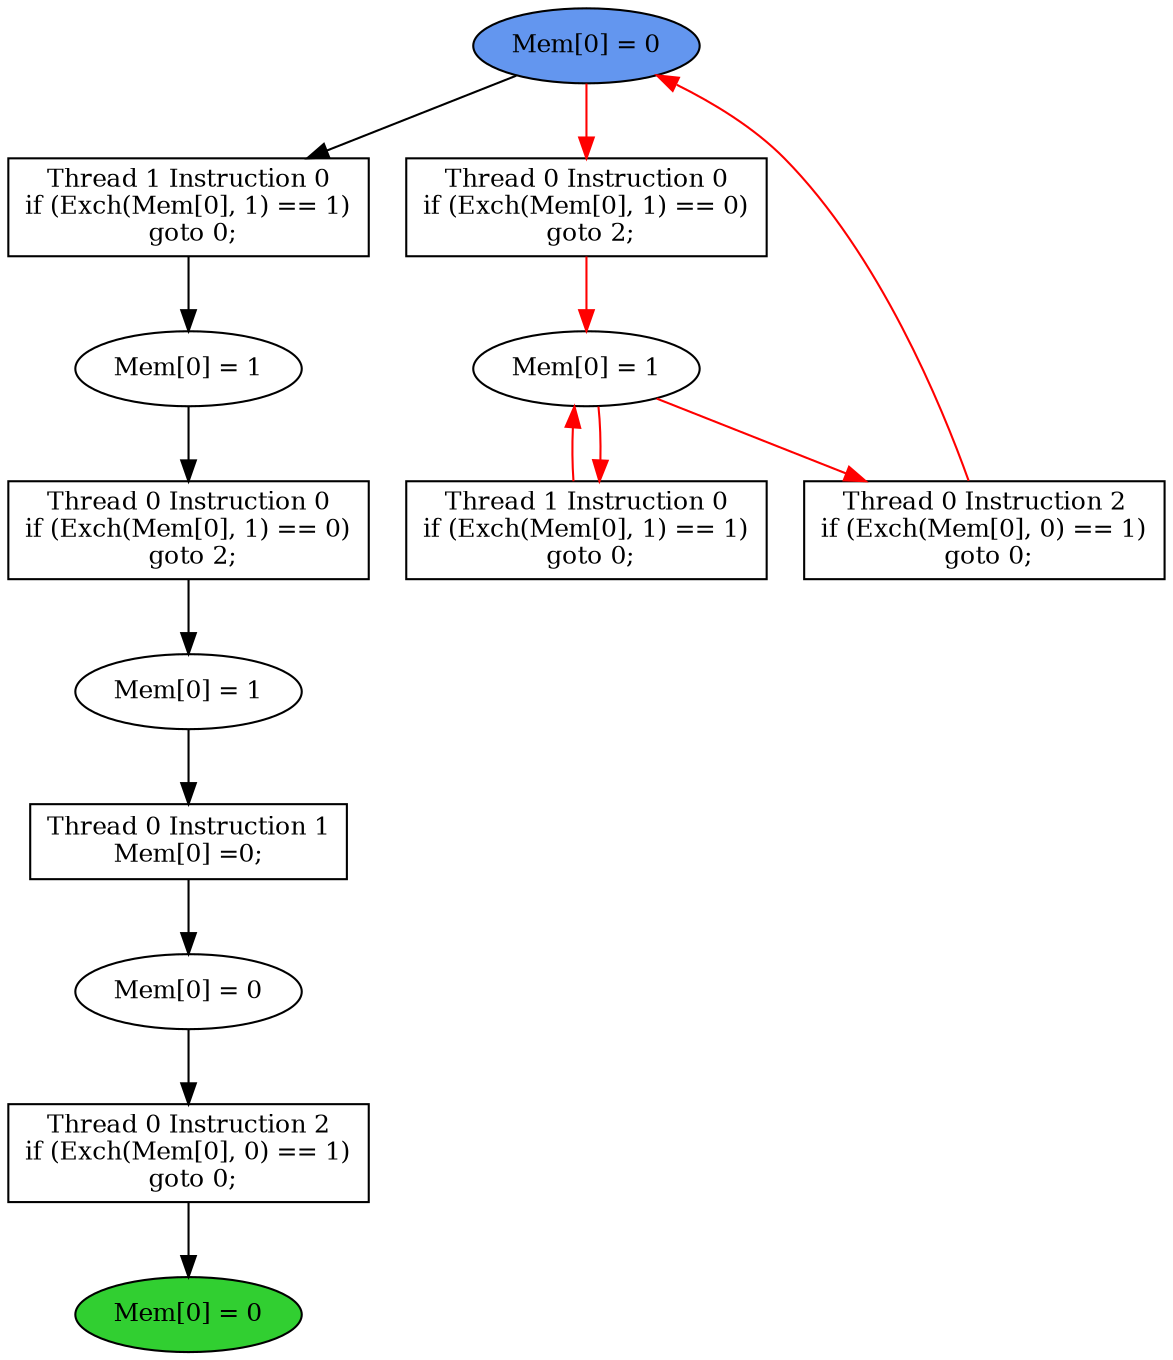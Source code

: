 digraph "graph" {
graph [fontsize=12]
node [fontsize=12]
edge [fontsize=12]
rankdir=TB;
"N12" -> "N11" [uuid = "<A0, S3>", color = "#000000", fontcolor = "#ffffff", style = "solid", label = "", dir = "forward", weight = "1"]
"N14" -> "N13" [uuid = "<A1, S2>", color = "#000000", fontcolor = "#ffffff", style = "solid", label = "", dir = "forward", weight = "1"]
"N23" -> "N22" [uuid = "<A2, S1>", color = "#ff0000", fontcolor = "#ffffff", style = "solid", label = "", dir = "forward", weight = "1"]
"N10" -> "N9" [uuid = "<A3, END>", color = "#000000", fontcolor = "#ffffff", style = "solid", label = "", dir = "forward", weight = "1"]
"N22" -> "N21" [uuid = "<A4, S1>", color = "#ff0000", fontcolor = "#ffffff", style = "solid", label = "", dir = "back", weight = "1"]
"N16" -> "N15" [uuid = "<A5, S0>", color = "#000000", fontcolor = "#ffffff", style = "solid", label = "", dir = "forward", weight = "1"]
"N24" -> "N20" [uuid = "<A6, START>", color = "#ff0000", fontcolor = "#ffffff", style = "solid", label = "", dir = "back", weight = "1"]
"N13" -> "N12" [uuid = "<A0, S2>", color = "#000000", fontcolor = "#ffffff", style = "solid", label = "", dir = "forward", weight = "1"]
"N15" -> "N14" [uuid = "<A1, S0>", color = "#000000", fontcolor = "#ffffff", style = "solid", label = "", dir = "forward", weight = "1"]
"N24" -> "N23" [uuid = "<A2, START>", color = "#ff0000", fontcolor = "#ffffff", style = "solid", label = "", dir = "forward", weight = "1"]
"N11" -> "N10" [uuid = "<A3, S3>", color = "#000000", fontcolor = "#ffffff", style = "solid", label = "", dir = "forward", weight = "1"]
"N22" -> "N21" [uuid = "<A4, S1>", color = "#ff0000", fontcolor = "#ffffff", style = "solid", label = "", dir = "forward", weight = "1"]
"N24" -> "N16" [uuid = "<A5, START>", color = "#000000", fontcolor = "#ffffff", style = "solid", label = "", dir = "forward", weight = "1"]
"N22" -> "N20" [uuid = "<A6, S1>", color = "#ff0000", fontcolor = "#ffffff", style = "solid", label = "", dir = "forward", weight = "1"]
"N9" [uuid="END", label="Mem[0] = 0", fillcolor = "#31cf31", fontcolor = "#000000", shape = "ellipse", style = "filled, solid"]
"N10" [uuid="A3", label="Thread 0 Instruction 2
if (Exch(Mem[0], 0) == 1)
 goto 0;", fillcolor = "#ffffff", fontcolor = "#000000", shape = "box", style = "filled, solid"]
"N11" [uuid="S3", label="Mem[0] = 0", fillcolor = "#ffffff", fontcolor = "#000000", shape = "ellipse", style = "filled, solid"]
"N12" [uuid="A0", label="Thread 0 Instruction 1
Mem[0] =0;", fillcolor = "#ffffff", fontcolor = "#000000", shape = "box", style = "filled, solid"]
"N13" [uuid="S2", label="Mem[0] = 1", fillcolor = "#ffffff", fontcolor = "#000000", shape = "ellipse", style = "filled, solid"]
"N14" [uuid="A1", label="Thread 0 Instruction 0
if (Exch(Mem[0], 1) == 0)
 goto 2;", fillcolor = "#ffffff", fontcolor = "#000000", shape = "box", style = "filled, solid"]
"N15" [uuid="S0", label="Mem[0] = 1", fillcolor = "#ffffff", fontcolor = "#000000", shape = "ellipse", style = "filled, solid"]
"N16" [uuid="A5", label="Thread 1 Instruction 0
if (Exch(Mem[0], 1) == 1)
 goto 0;", fillcolor = "#ffffff", fontcolor = "#000000", shape = "box", style = "filled, solid"]
"N20" [uuid="A6", label="Thread 0 Instruction 2
if (Exch(Mem[0], 0) == 1)
 goto 0;", fillcolor = "#ffffff", fontcolor = "#000000", shape = "box", style = "filled, solid"]
"N21" [uuid="A4", label="Thread 1 Instruction 0
if (Exch(Mem[0], 1) == 1)
 goto 0;", fillcolor = "#ffffff", fontcolor = "#000000", shape = "box", style = "filled, solid"]
"N22" [uuid="S1", label="Mem[0] = 1", fillcolor = "#ffffff", fontcolor = "#000000", shape = "ellipse", style = "filled, solid"]
"N23" [uuid="A2", label="Thread 0 Instruction 0
if (Exch(Mem[0], 1) == 0)
 goto 2;", fillcolor = "#ffffff", fontcolor = "#000000", shape = "box", style = "filled, solid"]
"N24" [uuid="START", label="Mem[0] = 0", fillcolor = "#6396ef", fontcolor = "#000000", shape = "ellipse", style = "filled, solid"]
}